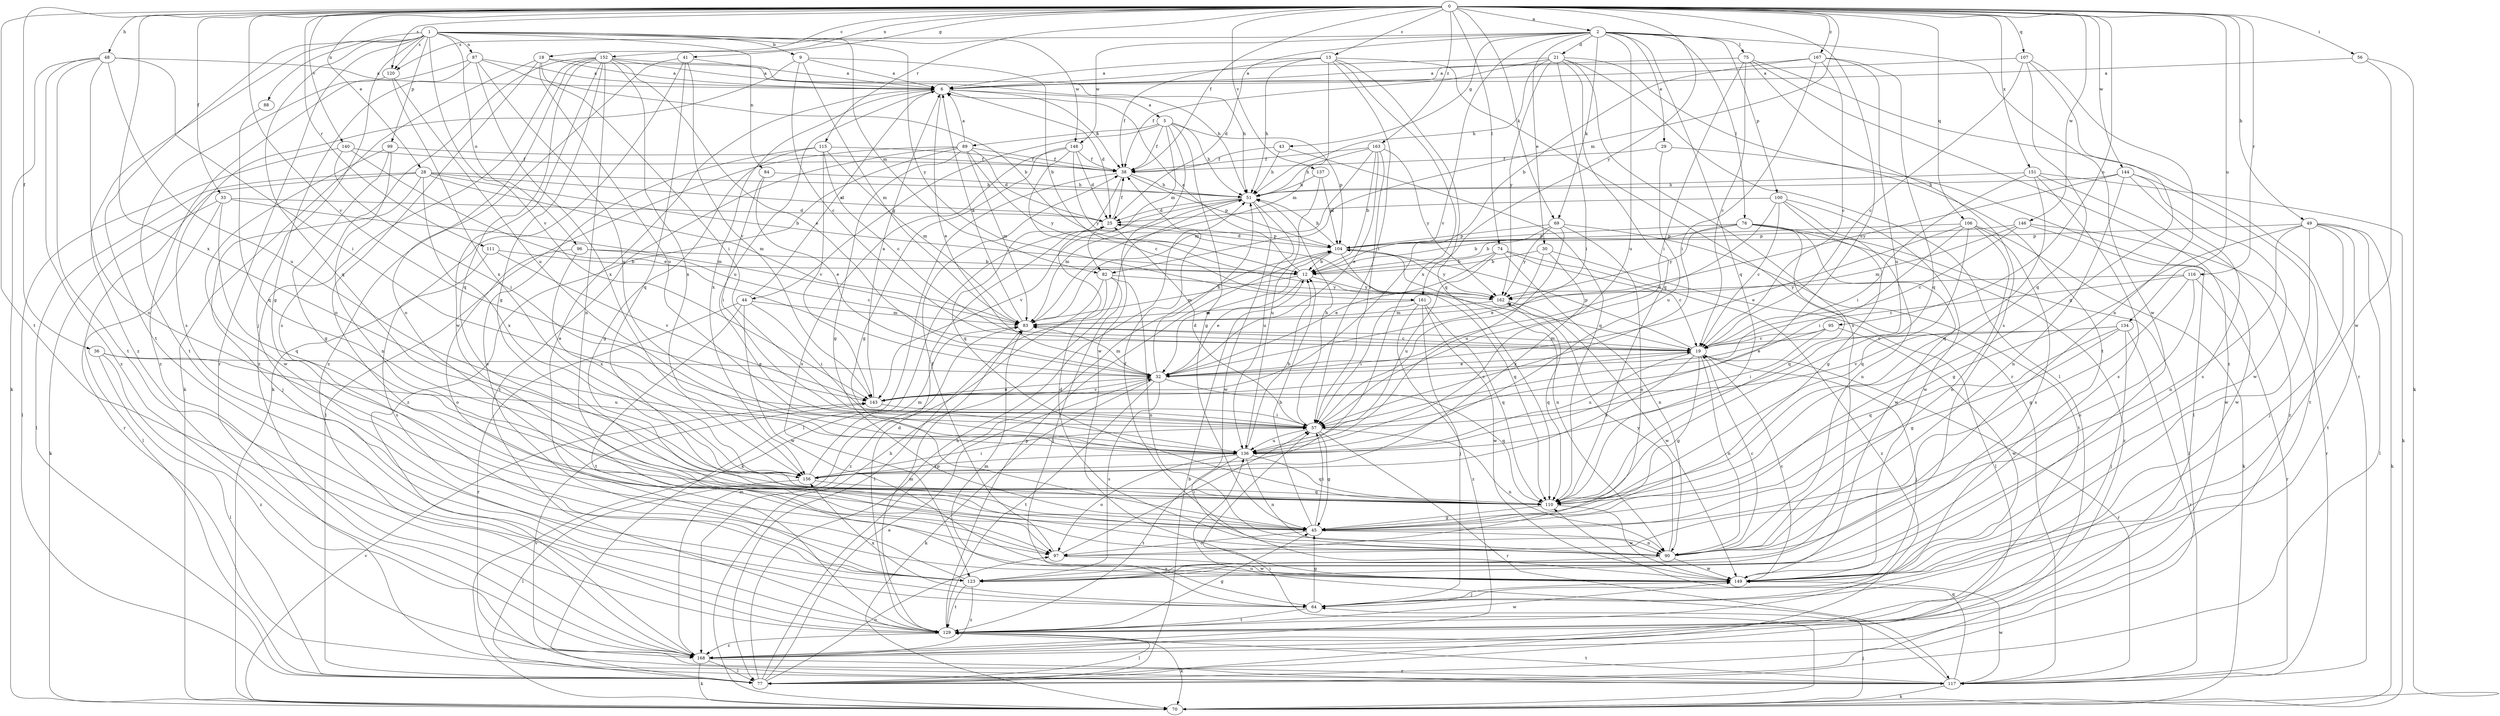 strict digraph  {
0;
1;
2;
5;
6;
9;
12;
13;
18;
19;
21;
25;
28;
29;
30;
32;
33;
36;
38;
41;
43;
44;
45;
48;
49;
51;
56;
57;
64;
69;
70;
74;
75;
76;
77;
82;
83;
84;
87;
88;
89;
90;
95;
96;
97;
99;
100;
104;
106;
107;
110;
111;
115;
116;
117;
120;
123;
129;
134;
136;
137;
140;
143;
144;
146;
148;
149;
151;
152;
156;
161;
162;
163;
167;
168;
0 -> 2  [label=a];
0 -> 13  [label=c];
0 -> 18  [label=c];
0 -> 28  [label=e];
0 -> 33  [label=f];
0 -> 36  [label=f];
0 -> 38  [label=f];
0 -> 41  [label=g];
0 -> 48  [label=h];
0 -> 49  [label=h];
0 -> 56  [label=i];
0 -> 69  [label=k];
0 -> 74  [label=l];
0 -> 82  [label=m];
0 -> 95  [label=o];
0 -> 106  [label=q];
0 -> 107  [label=q];
0 -> 111  [label=r];
0 -> 115  [label=r];
0 -> 116  [label=r];
0 -> 120  [label=s];
0 -> 129  [label=t];
0 -> 134  [label=u];
0 -> 136  [label=u];
0 -> 137  [label=v];
0 -> 140  [label=v];
0 -> 143  [label=v];
0 -> 144  [label=w];
0 -> 146  [label=w];
0 -> 151  [label=x];
0 -> 152  [label=x];
0 -> 156  [label=x];
0 -> 161  [label=y];
0 -> 163  [label=z];
0 -> 167  [label=z];
1 -> 9  [label=b];
1 -> 64  [label=j];
1 -> 82  [label=m];
1 -> 84  [label=n];
1 -> 87  [label=n];
1 -> 88  [label=n];
1 -> 96  [label=o];
1 -> 99  [label=p];
1 -> 110  [label=q];
1 -> 117  [label=r];
1 -> 120  [label=s];
1 -> 129  [label=t];
1 -> 143  [label=v];
1 -> 148  [label=w];
1 -> 161  [label=y];
1 -> 168  [label=z];
2 -> 21  [label=d];
2 -> 25  [label=d];
2 -> 29  [label=e];
2 -> 30  [label=e];
2 -> 43  [label=g];
2 -> 69  [label=k];
2 -> 75  [label=l];
2 -> 76  [label=l];
2 -> 100  [label=p];
2 -> 110  [label=q];
2 -> 120  [label=s];
2 -> 136  [label=u];
2 -> 143  [label=v];
2 -> 148  [label=w];
2 -> 149  [label=w];
5 -> 38  [label=f];
5 -> 44  [label=g];
5 -> 45  [label=g];
5 -> 51  [label=h];
5 -> 82  [label=m];
5 -> 89  [label=n];
5 -> 104  [label=p];
5 -> 149  [label=w];
6 -> 5  [label=a];
6 -> 25  [label=d];
6 -> 32  [label=e];
6 -> 38  [label=f];
6 -> 136  [label=u];
6 -> 156  [label=x];
9 -> 6  [label=a];
9 -> 12  [label=b];
9 -> 19  [label=c];
9 -> 83  [label=m];
9 -> 123  [label=s];
12 -> 6  [label=a];
12 -> 32  [label=e];
12 -> 83  [label=m];
12 -> 162  [label=y];
13 -> 6  [label=a];
13 -> 38  [label=f];
13 -> 51  [label=h];
13 -> 57  [label=i];
13 -> 83  [label=m];
13 -> 110  [label=q];
13 -> 117  [label=r];
13 -> 156  [label=x];
18 -> 6  [label=a];
18 -> 51  [label=h];
18 -> 57  [label=i];
18 -> 70  [label=k];
18 -> 97  [label=o];
18 -> 136  [label=u];
19 -> 32  [label=e];
19 -> 45  [label=g];
19 -> 64  [label=j];
19 -> 83  [label=m];
19 -> 90  [label=n];
19 -> 104  [label=p];
19 -> 117  [label=r];
19 -> 136  [label=u];
19 -> 156  [label=x];
21 -> 6  [label=a];
21 -> 38  [label=f];
21 -> 51  [label=h];
21 -> 57  [label=i];
21 -> 77  [label=l];
21 -> 110  [label=q];
21 -> 123  [label=s];
21 -> 129  [label=t];
21 -> 162  [label=y];
25 -> 38  [label=f];
25 -> 70  [label=k];
25 -> 104  [label=p];
28 -> 12  [label=b];
28 -> 25  [label=d];
28 -> 51  [label=h];
28 -> 64  [label=j];
28 -> 77  [label=l];
28 -> 83  [label=m];
28 -> 117  [label=r];
28 -> 156  [label=x];
29 -> 38  [label=f];
29 -> 77  [label=l];
29 -> 136  [label=u];
30 -> 12  [label=b];
30 -> 32  [label=e];
30 -> 77  [label=l];
30 -> 156  [label=x];
32 -> 51  [label=h];
32 -> 70  [label=k];
32 -> 83  [label=m];
32 -> 110  [label=q];
32 -> 123  [label=s];
32 -> 129  [label=t];
32 -> 143  [label=v];
33 -> 25  [label=d];
33 -> 70  [label=k];
33 -> 77  [label=l];
33 -> 83  [label=m];
33 -> 110  [label=q];
36 -> 32  [label=e];
36 -> 77  [label=l];
36 -> 136  [label=u];
36 -> 168  [label=z];
38 -> 51  [label=h];
38 -> 77  [label=l];
38 -> 104  [label=p];
38 -> 110  [label=q];
41 -> 6  [label=a];
41 -> 70  [label=k];
41 -> 110  [label=q];
41 -> 143  [label=v];
41 -> 168  [label=z];
43 -> 38  [label=f];
43 -> 51  [label=h];
43 -> 110  [label=q];
44 -> 6  [label=a];
44 -> 57  [label=i];
44 -> 83  [label=m];
44 -> 117  [label=r];
44 -> 129  [label=t];
44 -> 149  [label=w];
45 -> 12  [label=b];
45 -> 57  [label=i];
45 -> 90  [label=n];
45 -> 97  [label=o];
48 -> 6  [label=a];
48 -> 57  [label=i];
48 -> 70  [label=k];
48 -> 97  [label=o];
48 -> 129  [label=t];
48 -> 136  [label=u];
48 -> 168  [label=z];
49 -> 45  [label=g];
49 -> 64  [label=j];
49 -> 70  [label=k];
49 -> 77  [label=l];
49 -> 90  [label=n];
49 -> 104  [label=p];
49 -> 129  [label=t];
49 -> 149  [label=w];
51 -> 25  [label=d];
51 -> 83  [label=m];
51 -> 136  [label=u];
51 -> 143  [label=v];
51 -> 149  [label=w];
56 -> 6  [label=a];
56 -> 70  [label=k];
56 -> 149  [label=w];
57 -> 25  [label=d];
57 -> 45  [label=g];
57 -> 51  [label=h];
57 -> 90  [label=n];
57 -> 117  [label=r];
57 -> 136  [label=u];
64 -> 45  [label=g];
64 -> 83  [label=m];
64 -> 129  [label=t];
64 -> 156  [label=x];
69 -> 12  [label=b];
69 -> 97  [label=o];
69 -> 104  [label=p];
69 -> 129  [label=t];
69 -> 136  [label=u];
69 -> 162  [label=y];
70 -> 51  [label=h];
70 -> 57  [label=i];
70 -> 64  [label=j];
70 -> 143  [label=v];
74 -> 12  [label=b];
74 -> 19  [label=c];
74 -> 32  [label=e];
74 -> 90  [label=n];
74 -> 136  [label=u];
74 -> 168  [label=z];
75 -> 6  [label=a];
75 -> 19  [label=c];
75 -> 57  [label=i];
75 -> 117  [label=r];
75 -> 123  [label=s];
75 -> 168  [label=z];
76 -> 12  [label=b];
76 -> 77  [label=l];
76 -> 104  [label=p];
76 -> 110  [label=q];
76 -> 149  [label=w];
76 -> 162  [label=y];
76 -> 168  [label=z];
77 -> 12  [label=b];
77 -> 32  [label=e];
77 -> 51  [label=h];
77 -> 97  [label=o];
77 -> 104  [label=p];
82 -> 64  [label=j];
82 -> 77  [label=l];
82 -> 90  [label=n];
82 -> 162  [label=y];
82 -> 168  [label=z];
83 -> 6  [label=a];
83 -> 19  [label=c];
84 -> 32  [label=e];
84 -> 51  [label=h];
84 -> 57  [label=i];
87 -> 6  [label=a];
87 -> 12  [label=b];
87 -> 45  [label=g];
87 -> 136  [label=u];
87 -> 156  [label=x];
87 -> 168  [label=z];
88 -> 110  [label=q];
89 -> 6  [label=a];
89 -> 25  [label=d];
89 -> 38  [label=f];
89 -> 45  [label=g];
89 -> 77  [label=l];
89 -> 83  [label=m];
89 -> 129  [label=t];
89 -> 162  [label=y];
89 -> 168  [label=z];
90 -> 19  [label=c];
90 -> 25  [label=d];
90 -> 38  [label=f];
90 -> 123  [label=s];
90 -> 149  [label=w];
90 -> 162  [label=y];
95 -> 19  [label=c];
95 -> 32  [label=e];
95 -> 57  [label=i];
95 -> 149  [label=w];
96 -> 12  [label=b];
96 -> 19  [label=c];
96 -> 97  [label=o];
96 -> 156  [label=x];
97 -> 38  [label=f];
97 -> 57  [label=i];
97 -> 149  [label=w];
99 -> 38  [label=f];
99 -> 45  [label=g];
99 -> 90  [label=n];
99 -> 149  [label=w];
100 -> 19  [label=c];
100 -> 25  [label=d];
100 -> 32  [label=e];
100 -> 45  [label=g];
100 -> 90  [label=n];
100 -> 149  [label=w];
104 -> 12  [label=b];
104 -> 25  [label=d];
104 -> 32  [label=e];
104 -> 51  [label=h];
104 -> 90  [label=n];
104 -> 110  [label=q];
104 -> 162  [label=y];
106 -> 32  [label=e];
106 -> 57  [label=i];
106 -> 70  [label=k];
106 -> 90  [label=n];
106 -> 104  [label=p];
106 -> 110  [label=q];
106 -> 123  [label=s];
107 -> 6  [label=a];
107 -> 19  [label=c];
107 -> 45  [label=g];
107 -> 90  [label=n];
107 -> 110  [label=q];
110 -> 45  [label=g];
110 -> 149  [label=w];
111 -> 12  [label=b];
111 -> 123  [label=s];
111 -> 143  [label=v];
115 -> 19  [label=c];
115 -> 38  [label=f];
115 -> 45  [label=g];
115 -> 83  [label=m];
115 -> 123  [label=s];
115 -> 143  [label=v];
116 -> 19  [label=c];
116 -> 45  [label=g];
116 -> 97  [label=o];
116 -> 117  [label=r];
116 -> 162  [label=y];
117 -> 70  [label=k];
117 -> 110  [label=q];
117 -> 129  [label=t];
117 -> 136  [label=u];
117 -> 143  [label=v];
117 -> 149  [label=w];
120 -> 129  [label=t];
120 -> 136  [label=u];
120 -> 156  [label=x];
123 -> 6  [label=a];
123 -> 129  [label=t];
123 -> 168  [label=z];
129 -> 25  [label=d];
129 -> 45  [label=g];
129 -> 70  [label=k];
129 -> 77  [label=l];
129 -> 83  [label=m];
129 -> 104  [label=p];
129 -> 149  [label=w];
129 -> 168  [label=z];
134 -> 19  [label=c];
134 -> 45  [label=g];
134 -> 64  [label=j];
134 -> 110  [label=q];
134 -> 117  [label=r];
134 -> 143  [label=v];
136 -> 12  [label=b];
136 -> 90  [label=n];
136 -> 97  [label=o];
136 -> 110  [label=q];
136 -> 129  [label=t];
136 -> 156  [label=x];
137 -> 51  [label=h];
137 -> 104  [label=p];
137 -> 136  [label=u];
140 -> 32  [label=e];
140 -> 38  [label=f];
140 -> 57  [label=i];
140 -> 77  [label=l];
143 -> 6  [label=a];
143 -> 19  [label=c];
143 -> 32  [label=e];
143 -> 57  [label=i];
144 -> 51  [label=h];
144 -> 90  [label=n];
144 -> 123  [label=s];
144 -> 129  [label=t];
144 -> 149  [label=w];
144 -> 162  [label=y];
146 -> 19  [label=c];
146 -> 83  [label=m];
146 -> 104  [label=p];
146 -> 117  [label=r];
146 -> 149  [label=w];
148 -> 19  [label=c];
148 -> 25  [label=d];
148 -> 38  [label=f];
148 -> 45  [label=g];
148 -> 123  [label=s];
148 -> 162  [label=y];
149 -> 19  [label=c];
149 -> 64  [label=j];
151 -> 51  [label=h];
151 -> 57  [label=i];
151 -> 70  [label=k];
151 -> 110  [label=q];
151 -> 123  [label=s];
151 -> 168  [label=z];
152 -> 6  [label=a];
152 -> 32  [label=e];
152 -> 45  [label=g];
152 -> 51  [label=h];
152 -> 90  [label=n];
152 -> 97  [label=o];
152 -> 110  [label=q];
152 -> 123  [label=s];
152 -> 149  [label=w];
152 -> 156  [label=x];
152 -> 168  [label=z];
156 -> 57  [label=i];
156 -> 77  [label=l];
156 -> 83  [label=m];
156 -> 110  [label=q];
161 -> 57  [label=i];
161 -> 64  [label=j];
161 -> 83  [label=m];
161 -> 110  [label=q];
161 -> 149  [label=w];
161 -> 168  [label=z];
162 -> 83  [label=m];
162 -> 110  [label=q];
162 -> 149  [label=w];
163 -> 12  [label=b];
163 -> 32  [label=e];
163 -> 38  [label=f];
163 -> 51  [label=h];
163 -> 57  [label=i];
163 -> 83  [label=m];
163 -> 162  [label=y];
167 -> 6  [label=a];
167 -> 12  [label=b];
167 -> 19  [label=c];
167 -> 57  [label=i];
167 -> 110  [label=q];
167 -> 136  [label=u];
168 -> 70  [label=k];
168 -> 77  [label=l];
168 -> 83  [label=m];
168 -> 117  [label=r];
}
